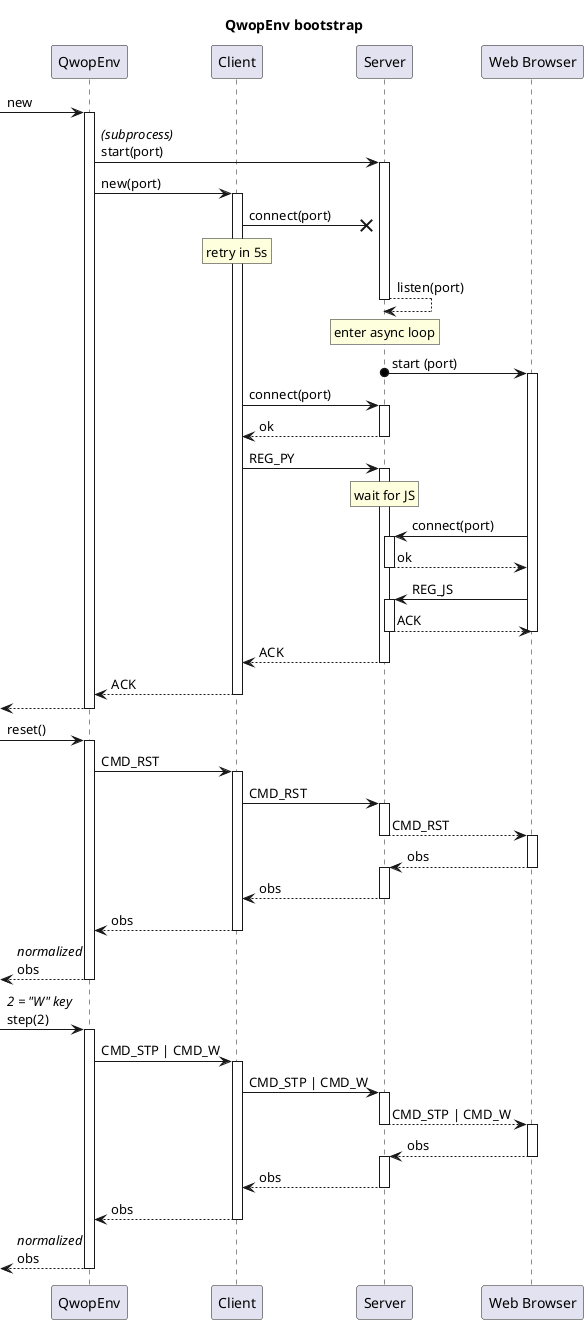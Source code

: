 ' =============================================================================
' Copyright 2023 Simeon Manolov <s.manolloff@gmail.com>.  All rights reserved.
'
' Licensed under the Apache License, Version 2.0 (the "License");
' you may not use this file except in compliance with the License.
' You may obtain a copy of the License at
'
'    http://www.apache.org/licenses/LICENSE-2.0
'
' Unless required by applicable law or agreed to in writing, software
' distributed under the License is distributed on an "AS IS" BASIS,
' WITHOUT WARRANTIES OR CONDITIONS OF ANY KIND, either express or implied.
' See the License for the specific language governing permissions and
' limitations under the License.
' =============================================================================

@startuml "QwopEnv bootstrap"
title "QwopEnv bootstrap"

autoactivate on

participant QwopEnv as env
participant Client as client
participant Server as server
participant "Web Browser" as browser

' force increased width (better preview)
' participant XXXXXXXXXXXXXXXXXXXXX

[-> env: new
env -> server: <i>(subprocess)</i>\nstart(port)
env -> client: new(port)
client -x server: connect(port)
rnote over client: retry in 5s
server --> server: listen(port)
rnote over server: enter async loop
deactivate server
server o-> browser: start (port)
client -> server: connect(port)
server --> client: ok
client -> server: REG_PY
rnote over server: wait for JS
browser -> server: connect(port)
server --> browser: ok
browser -> server: REG_JS
server --> browser: ACK
deactivate browser
server --> client: ACK
deactivate server
client --> env: ACK
[<-- env

[-> env: reset()
env -> client: CMD_RST
client -> server: CMD_RST
server --> browser: CMD_RST
activate browser
browser --> server: obs
activate server
server --> client: obs
client --> env: obs
[<-- env: <i>normalized</i>\nobs

[-> env: <i>2 = "W" key</i>\nstep(2)
env -> client: CMD_STP | CMD_W
client -> server: CMD_STP | CMD_W
server --> browser: CMD_STP | CMD_W
activate browser
browser --> server: obs
activate server
server --> client: obs
client --> env: obs
[<-- env: <i>normalized</i>\nobs

@enduml
